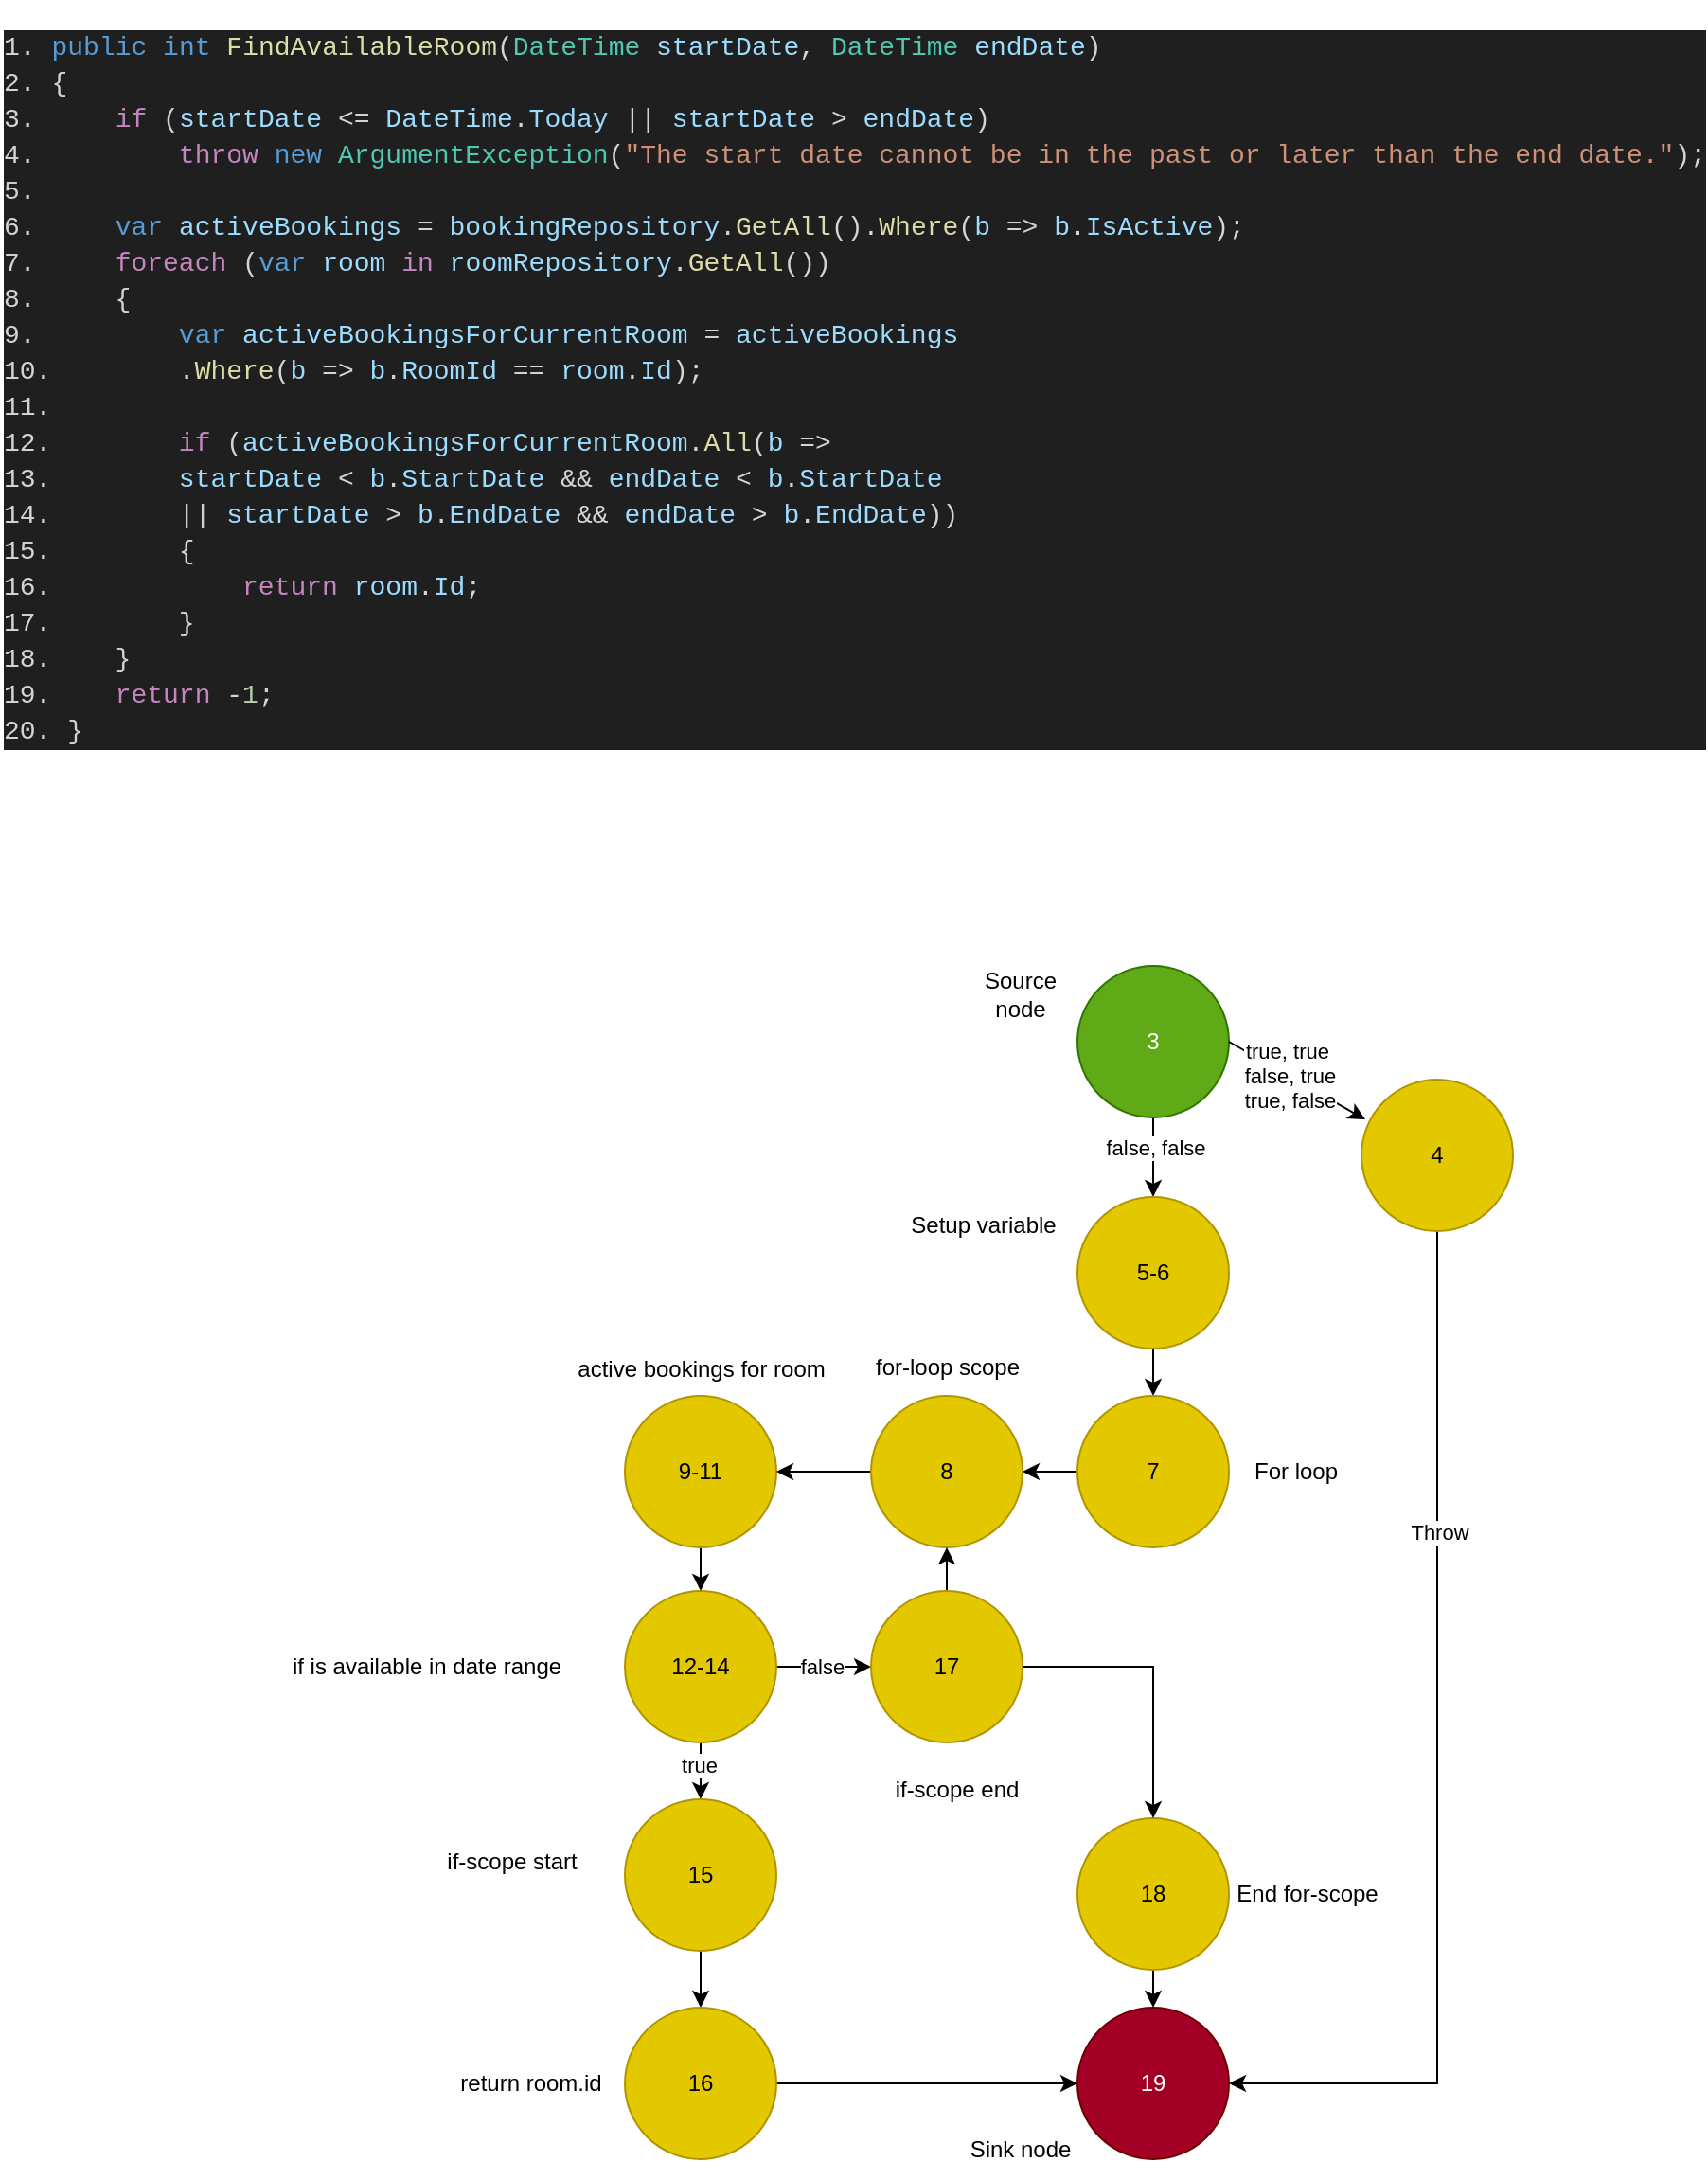 <mxfile version="24.7.17">
  <diagram name="Page-1" id="hPPU_WTvcmTJA77tPGqj">
    <mxGraphModel dx="1689" dy="1262" grid="1" gridSize="10" guides="1" tooltips="1" connect="1" arrows="1" fold="1" page="1" pageScale="1" pageWidth="827" pageHeight="1169" math="0" shadow="0">
      <root>
        <mxCell id="0" />
        <mxCell id="1" parent="0" />
        <mxCell id="euvRuUtSF2NpqYDCcF2F-1" value="&lt;br&gt;&lt;div style=&quot;background-color: rgb(31, 31, 31); font-family: Consolas, &amp;quot;Courier New&amp;quot;, monospace; font-weight: normal; font-size: 14px; line-height: 19px; white-space: pre;&quot;&gt;&lt;div style=&quot;&quot;&gt;&lt;font color=&quot;#d6d6d6&quot;&gt;1. &lt;/font&gt;&lt;span style=&quot;color: rgb(86, 156, 214);&quot;&gt;public&lt;/span&gt;&lt;span style=&quot;color: rgb(212, 212, 212);&quot;&gt; &lt;/span&gt;&lt;span style=&quot;color: rgb(86, 156, 214);&quot;&gt;int&lt;/span&gt;&lt;span style=&quot;color: rgb(212, 212, 212);&quot;&gt; &lt;/span&gt;&lt;span style=&quot;color: rgb(220, 220, 170);&quot;&gt;FindAvailableRoom&lt;/span&gt;&lt;span style=&quot;color: rgb(212, 212, 212);&quot;&gt;(&lt;/span&gt;&lt;span style=&quot;color: rgb(78, 201, 176);&quot;&gt;DateTime&lt;/span&gt;&lt;span style=&quot;color: rgb(212, 212, 212);&quot;&gt; &lt;/span&gt;&lt;span style=&quot;color: rgb(156, 220, 254);&quot;&gt;startDate&lt;/span&gt;&lt;span style=&quot;color: rgb(212, 212, 212);&quot;&gt;, &lt;/span&gt;&lt;span style=&quot;color: rgb(78, 201, 176);&quot;&gt;DateTime&lt;/span&gt;&lt;span style=&quot;color: rgb(212, 212, 212);&quot;&gt; &lt;/span&gt;&lt;span style=&quot;color: rgb(156, 220, 254);&quot;&gt;endDate&lt;/span&gt;&lt;span style=&quot;color: rgb(212, 212, 212);&quot;&gt;)&lt;/span&gt;&lt;/div&gt;&lt;div style=&quot;color: rgb(204, 204, 204);&quot;&gt;&lt;span style=&quot;color: #d4d4d4;&quot;&gt;2. {&lt;/span&gt;&lt;/div&gt;&lt;div style=&quot;color: rgb(204, 204, 204);&quot;&gt;&lt;span style=&quot;color: #d4d4d4;&quot;&gt;3. &amp;nbsp; &amp;nbsp; &lt;/span&gt;&lt;span style=&quot;color: #c586c0;&quot;&gt;if&lt;/span&gt;&lt;span style=&quot;color: #d4d4d4;&quot;&gt; (&lt;/span&gt;&lt;span style=&quot;color: #9cdcfe;&quot;&gt;startDate&lt;/span&gt;&lt;span style=&quot;color: #d4d4d4;&quot;&gt; &amp;lt;= &lt;/span&gt;&lt;span style=&quot;color: #9cdcfe;&quot;&gt;DateTime&lt;/span&gt;&lt;span style=&quot;color: #d4d4d4;&quot;&gt;.&lt;/span&gt;&lt;span style=&quot;color: #9cdcfe;&quot;&gt;Today&lt;/span&gt;&lt;span style=&quot;color: #d4d4d4;&quot;&gt; || &lt;/span&gt;&lt;span style=&quot;color: #9cdcfe;&quot;&gt;startDate&lt;/span&gt;&lt;span style=&quot;color: #d4d4d4;&quot;&gt; &amp;gt; &lt;/span&gt;&lt;span style=&quot;color: #9cdcfe;&quot;&gt;endDate&lt;/span&gt;&lt;span style=&quot;color: #d4d4d4;&quot;&gt;)&lt;/span&gt;&lt;/div&gt;&lt;div style=&quot;color: rgb(204, 204, 204);&quot;&gt;&lt;span style=&quot;color: #d4d4d4;&quot;&gt;4. &amp;nbsp; &amp;nbsp; &amp;nbsp; &amp;nbsp; &lt;/span&gt;&lt;span style=&quot;color: #c586c0;&quot;&gt;throw&lt;/span&gt;&lt;span style=&quot;color: #d4d4d4;&quot;&gt; &lt;/span&gt;&lt;span style=&quot;color: #569cd6;&quot;&gt;new&lt;/span&gt;&lt;span style=&quot;color: #d4d4d4;&quot;&gt; &lt;/span&gt;&lt;span style=&quot;color: #4ec9b0;&quot;&gt;ArgumentException&lt;/span&gt;&lt;span style=&quot;color: #d4d4d4;&quot;&gt;(&lt;/span&gt;&lt;span style=&quot;color: #ce9178;&quot;&gt;&quot;The start date cannot be in the past or later than the end date.&quot;&lt;/span&gt;&lt;span style=&quot;color: #d4d4d4;&quot;&gt;);&lt;/span&gt;&lt;/div&gt;&lt;font color=&quot;#cccccc&quot;&gt;5.&lt;br&gt;&lt;/font&gt;&lt;div style=&quot;color: rgb(204, 204, 204);&quot;&gt;&lt;span style=&quot;color: #d4d4d4;&quot;&gt;6. &amp;nbsp; &amp;nbsp; &lt;/span&gt;&lt;span style=&quot;color: #569cd6;&quot;&gt;var&lt;/span&gt;&lt;span style=&quot;color: #d4d4d4;&quot;&gt; &lt;/span&gt;&lt;span style=&quot;color: #9cdcfe;&quot;&gt;activeBookings&lt;/span&gt;&lt;span style=&quot;color: #d4d4d4;&quot;&gt; = &lt;/span&gt;&lt;span style=&quot;color: #9cdcfe;&quot;&gt;bookingRepository&lt;/span&gt;&lt;span style=&quot;color: #d4d4d4;&quot;&gt;.&lt;/span&gt;&lt;span style=&quot;color: #dcdcaa;&quot;&gt;GetAll&lt;/span&gt;&lt;span style=&quot;color: #d4d4d4;&quot;&gt;().&lt;/span&gt;&lt;span style=&quot;color: #dcdcaa;&quot;&gt;Where&lt;/span&gt;&lt;span style=&quot;color: #d4d4d4;&quot;&gt;(&lt;/span&gt;&lt;span style=&quot;color: #9cdcfe;&quot;&gt;b&lt;/span&gt;&lt;span style=&quot;color: #d4d4d4;&quot;&gt; =&amp;gt; &lt;/span&gt;&lt;span style=&quot;color: #9cdcfe;&quot;&gt;b&lt;/span&gt;&lt;span style=&quot;color: #d4d4d4;&quot;&gt;.&lt;/span&gt;&lt;span style=&quot;color: #9cdcfe;&quot;&gt;IsActive&lt;/span&gt;&lt;span style=&quot;color: #d4d4d4;&quot;&gt;);&lt;/span&gt;&lt;/div&gt;&lt;div style=&quot;color: rgb(204, 204, 204);&quot;&gt;&lt;span style=&quot;color: #d4d4d4;&quot;&gt;7. &amp;nbsp; &amp;nbsp; &lt;/span&gt;&lt;span style=&quot;color: #c586c0;&quot;&gt;foreach&lt;/span&gt;&lt;span style=&quot;color: #d4d4d4;&quot;&gt; (&lt;/span&gt;&lt;span style=&quot;color: #569cd6;&quot;&gt;var&lt;/span&gt;&lt;span style=&quot;color: #d4d4d4;&quot;&gt; &lt;/span&gt;&lt;span style=&quot;color: #9cdcfe;&quot;&gt;room&lt;/span&gt;&lt;span style=&quot;color: #d4d4d4;&quot;&gt; &lt;/span&gt;&lt;span style=&quot;color: #c586c0;&quot;&gt;in&lt;/span&gt;&lt;span style=&quot;color: #d4d4d4;&quot;&gt; &lt;/span&gt;&lt;span style=&quot;color: #9cdcfe;&quot;&gt;roomRepository&lt;/span&gt;&lt;span style=&quot;color: #d4d4d4;&quot;&gt;.&lt;/span&gt;&lt;span style=&quot;color: #dcdcaa;&quot;&gt;GetAll&lt;/span&gt;&lt;span style=&quot;color: #d4d4d4;&quot;&gt;())&lt;/span&gt;&lt;/div&gt;&lt;div style=&quot;color: rgb(204, 204, 204);&quot;&gt;&lt;span style=&quot;color: #d4d4d4;&quot;&gt;8. &amp;nbsp; &amp;nbsp; {&lt;/span&gt;&lt;/div&gt;&lt;div style=&quot;color: rgb(204, 204, 204);&quot;&gt;&lt;span style=&quot;color: #d4d4d4;&quot;&gt;9. &amp;nbsp; &amp;nbsp; &amp;nbsp; &amp;nbsp; &lt;/span&gt;&lt;span style=&quot;color: #569cd6;&quot;&gt;var&lt;/span&gt;&lt;span style=&quot;color: #d4d4d4;&quot;&gt; &lt;/span&gt;&lt;span style=&quot;color: #9cdcfe;&quot;&gt;activeBookingsForCurrentRoom&lt;/span&gt;&lt;span style=&quot;color: #d4d4d4;&quot;&gt; = &lt;/span&gt;&lt;span style=&quot;color: #9cdcfe;&quot;&gt;activeBookings&lt;/span&gt;&lt;/div&gt;&lt;div style=&quot;color: rgb(204, 204, 204);&quot;&gt;&lt;span style=&quot;color: #d4d4d4;&quot;&gt;10.&amp;nbsp; &amp;nbsp; &amp;nbsp; &amp;nbsp; .&lt;/span&gt;&lt;span style=&quot;color: #dcdcaa;&quot;&gt;Where&lt;/span&gt;&lt;span style=&quot;color: #d4d4d4;&quot;&gt;(&lt;/span&gt;&lt;span style=&quot;color: #9cdcfe;&quot;&gt;b&lt;/span&gt;&lt;span style=&quot;color: #d4d4d4;&quot;&gt; =&amp;gt; &lt;/span&gt;&lt;span style=&quot;color: #9cdcfe;&quot;&gt;b&lt;/span&gt;&lt;span style=&quot;color: #d4d4d4;&quot;&gt;.&lt;/span&gt;&lt;span style=&quot;color: #9cdcfe;&quot;&gt;RoomId&lt;/span&gt;&lt;span style=&quot;color: #d4d4d4;&quot;&gt; == &lt;/span&gt;&lt;span style=&quot;color: #9cdcfe;&quot;&gt;room&lt;/span&gt;&lt;span style=&quot;color: #d4d4d4;&quot;&gt;.&lt;/span&gt;&lt;span style=&quot;color: #9cdcfe;&quot;&gt;Id&lt;/span&gt;&lt;span style=&quot;color: #d4d4d4;&quot;&gt;);&lt;/span&gt;&lt;/div&gt;&lt;div style=&quot;color: rgb(204, 204, 204);&quot;&gt;&lt;span style=&quot;color: #d4d4d4;&quot;&gt;11.&amp;nbsp; &amp;nbsp; &amp;nbsp; &amp;nbsp; &lt;/span&gt;&lt;/div&gt;&lt;div style=&quot;color: rgb(204, 204, 204);&quot;&gt;&lt;span style=&quot;color: #d4d4d4;&quot;&gt;12.&amp;nbsp; &amp;nbsp; &amp;nbsp; &amp;nbsp; &lt;/span&gt;&lt;span style=&quot;color: #c586c0;&quot;&gt;if&lt;/span&gt;&lt;span style=&quot;color: #d4d4d4;&quot;&gt; (&lt;/span&gt;&lt;span style=&quot;color: #9cdcfe;&quot;&gt;activeBookingsForCurrentRoom&lt;/span&gt;&lt;span style=&quot;color: #d4d4d4;&quot;&gt;.&lt;/span&gt;&lt;span style=&quot;color: #dcdcaa;&quot;&gt;All&lt;/span&gt;&lt;span style=&quot;color: #d4d4d4;&quot;&gt;(&lt;/span&gt;&lt;span style=&quot;color: #9cdcfe;&quot;&gt;b&lt;/span&gt;&lt;span style=&quot;color: #d4d4d4;&quot;&gt; =&amp;gt; &lt;/span&gt;&lt;/div&gt;&lt;div style=&quot;color: rgb(204, 204, 204);&quot;&gt;&lt;span style=&quot;color: #d4d4d4;&quot;&gt;13.&amp;nbsp; &amp;nbsp; &amp;nbsp; &amp;nbsp; &lt;/span&gt;&lt;span style=&quot;color: #9cdcfe;&quot;&gt;startDate&lt;/span&gt;&lt;span style=&quot;color: #d4d4d4;&quot;&gt; &amp;lt; &lt;/span&gt;&lt;span style=&quot;color: #9cdcfe;&quot;&gt;b&lt;/span&gt;&lt;span style=&quot;color: #d4d4d4;&quot;&gt;.&lt;/span&gt;&lt;span style=&quot;color: #9cdcfe;&quot;&gt;StartDate&lt;/span&gt;&lt;span style=&quot;color: #d4d4d4;&quot;&gt; &amp;amp;&amp;amp; &lt;/span&gt;&lt;span style=&quot;color: #9cdcfe;&quot;&gt;endDate&lt;/span&gt;&lt;span style=&quot;color: #d4d4d4;&quot;&gt; &amp;lt; &lt;/span&gt;&lt;span style=&quot;color: #9cdcfe;&quot;&gt;b&lt;/span&gt;&lt;span style=&quot;color: #d4d4d4;&quot;&gt;.&lt;/span&gt;&lt;span style=&quot;color: #9cdcfe;&quot;&gt;StartDate&lt;/span&gt;&lt;span style=&quot;color: #d4d4d4;&quot;&gt; &lt;/span&gt;&lt;/div&gt;&lt;div style=&quot;color: rgb(204, 204, 204);&quot;&gt;&lt;span style=&quot;color: #d4d4d4;&quot;&gt;14.&amp;nbsp; &amp;nbsp; &amp;nbsp; &amp;nbsp; || &lt;/span&gt;&lt;span style=&quot;color: #9cdcfe;&quot;&gt;startDate&lt;/span&gt;&lt;span style=&quot;color: #d4d4d4;&quot;&gt; &amp;gt; &lt;/span&gt;&lt;span style=&quot;color: #9cdcfe;&quot;&gt;b&lt;/span&gt;&lt;span style=&quot;color: #d4d4d4;&quot;&gt;.&lt;/span&gt;&lt;span style=&quot;color: #9cdcfe;&quot;&gt;EndDate&lt;/span&gt;&lt;span style=&quot;color: #d4d4d4;&quot;&gt; &amp;amp;&amp;amp; &lt;/span&gt;&lt;span style=&quot;color: #9cdcfe;&quot;&gt;endDate&lt;/span&gt;&lt;span style=&quot;color: #d4d4d4;&quot;&gt; &amp;gt; &lt;/span&gt;&lt;span style=&quot;color: #9cdcfe;&quot;&gt;b&lt;/span&gt;&lt;span style=&quot;color: #d4d4d4;&quot;&gt;.&lt;/span&gt;&lt;span style=&quot;color: #9cdcfe;&quot;&gt;EndDate&lt;/span&gt;&lt;span style=&quot;color: #d4d4d4;&quot;&gt;))&lt;/span&gt;&lt;/div&gt;&lt;div style=&quot;color: rgb(204, 204, 204);&quot;&gt;&lt;span style=&quot;color: #d4d4d4;&quot;&gt;15.&amp;nbsp; &amp;nbsp; &amp;nbsp; &amp;nbsp; {&lt;/span&gt;&lt;/div&gt;&lt;div style=&quot;color: rgb(204, 204, 204);&quot;&gt;&lt;span style=&quot;color: #d4d4d4;&quot;&gt;16.&amp;nbsp; &amp;nbsp; &amp;nbsp; &amp;nbsp; &amp;nbsp; &amp;nbsp; &lt;/span&gt;&lt;span style=&quot;color: #c586c0;&quot;&gt;return&lt;/span&gt;&lt;span style=&quot;color: #d4d4d4;&quot;&gt; &lt;/span&gt;&lt;span style=&quot;color: #9cdcfe;&quot;&gt;room&lt;/span&gt;&lt;span style=&quot;color: #d4d4d4;&quot;&gt;.&lt;/span&gt;&lt;span style=&quot;color: #9cdcfe;&quot;&gt;Id&lt;/span&gt;&lt;span style=&quot;color: #d4d4d4;&quot;&gt;;&lt;/span&gt;&lt;/div&gt;&lt;div style=&quot;color: rgb(204, 204, 204);&quot;&gt;&lt;span style=&quot;color: #d4d4d4;&quot;&gt;17.&amp;nbsp; &amp;nbsp; &amp;nbsp; &amp;nbsp; }&lt;/span&gt;&lt;/div&gt;&lt;div style=&quot;color: rgb(204, 204, 204);&quot;&gt;&lt;span style=&quot;color: #d4d4d4;&quot;&gt;18.&amp;nbsp; &amp;nbsp; }&lt;/span&gt;&lt;/div&gt;&lt;div style=&quot;color: rgb(204, 204, 204);&quot;&gt;&lt;span style=&quot;color: #d4d4d4;&quot;&gt;19.&amp;nbsp; &amp;nbsp; &lt;/span&gt;&lt;span style=&quot;color: #c586c0;&quot;&gt;return&lt;/span&gt;&lt;span style=&quot;color: #d4d4d4;&quot;&gt; -&lt;/span&gt;&lt;span style=&quot;color: #b5cea8;&quot;&gt;1&lt;/span&gt;&lt;span style=&quot;color: #d4d4d4;&quot;&gt;;&lt;/span&gt;&lt;/div&gt;&lt;div style=&quot;color: rgb(204, 204, 204);&quot;&gt;&lt;span style=&quot;color: #d4d4d4;&quot;&gt;20. }&lt;/span&gt;&lt;/div&gt;&lt;/div&gt;&lt;div&gt;&lt;br/&gt;&lt;/div&gt;" style="text;html=1;align=left;verticalAlign=middle;whiteSpace=wrap;rounded=0;" vertex="1" parent="1">
          <mxGeometry y="190" width="60" height="30" as="geometry" />
        </mxCell>
        <mxCell id="euvRuUtSF2NpqYDCcF2F-17" style="edgeStyle=orthogonalEdgeStyle;rounded=0;orthogonalLoop=1;jettySize=auto;html=1;exitX=0.5;exitY=1;exitDx=0;exitDy=0;entryX=0.5;entryY=0;entryDx=0;entryDy=0;" edge="1" parent="1" source="euvRuUtSF2NpqYDCcF2F-19" target="euvRuUtSF2NpqYDCcF2F-27">
          <mxGeometry relative="1" as="geometry" />
        </mxCell>
        <mxCell id="euvRuUtSF2NpqYDCcF2F-18" value="false, false" style="edgeLabel;html=1;align=center;verticalAlign=middle;resizable=0;points=[];" vertex="1" connectable="0" parent="euvRuUtSF2NpqYDCcF2F-17">
          <mxGeometry x="-0.267" y="1" relative="1" as="geometry">
            <mxPoint as="offset" />
          </mxGeometry>
        </mxCell>
        <mxCell id="euvRuUtSF2NpqYDCcF2F-19" value="3" style="ellipse;whiteSpace=wrap;html=1;aspect=fixed;fillColor=#60a917;fontColor=#ffffff;strokeColor=#2D7600;" vertex="1" parent="1">
          <mxGeometry x="569" y="510" width="80" height="80" as="geometry" />
        </mxCell>
        <mxCell id="euvRuUtSF2NpqYDCcF2F-20" value="19" style="ellipse;whiteSpace=wrap;html=1;aspect=fixed;fillColor=#a20025;fontColor=#ffffff;strokeColor=#6F0000;" vertex="1" parent="1">
          <mxGeometry x="569" y="1060" width="80" height="80" as="geometry" />
        </mxCell>
        <mxCell id="euvRuUtSF2NpqYDCcF2F-21" value="Source node" style="text;html=1;align=center;verticalAlign=middle;whiteSpace=wrap;rounded=0;" vertex="1" parent="1">
          <mxGeometry x="509" y="510" width="60" height="30" as="geometry" />
        </mxCell>
        <mxCell id="euvRuUtSF2NpqYDCcF2F-22" value="Sink node" style="text;html=1;align=center;verticalAlign=middle;whiteSpace=wrap;rounded=0;" vertex="1" parent="1">
          <mxGeometry x="509" y="1120" width="60" height="30" as="geometry" />
        </mxCell>
        <mxCell id="euvRuUtSF2NpqYDCcF2F-23" style="edgeStyle=orthogonalEdgeStyle;rounded=0;orthogonalLoop=1;jettySize=auto;html=1;exitX=0.5;exitY=1;exitDx=0;exitDy=0;entryX=1;entryY=0.5;entryDx=0;entryDy=0;" edge="1" parent="1" source="euvRuUtSF2NpqYDCcF2F-25" target="euvRuUtSF2NpqYDCcF2F-20">
          <mxGeometry relative="1" as="geometry" />
        </mxCell>
        <mxCell id="euvRuUtSF2NpqYDCcF2F-24" value="Throw" style="edgeLabel;html=1;align=center;verticalAlign=middle;resizable=0;points=[];" vertex="1" connectable="0" parent="euvRuUtSF2NpqYDCcF2F-23">
          <mxGeometry x="-0.432" y="1" relative="1" as="geometry">
            <mxPoint as="offset" />
          </mxGeometry>
        </mxCell>
        <mxCell id="euvRuUtSF2NpqYDCcF2F-25" value="4" style="ellipse;whiteSpace=wrap;html=1;aspect=fixed;fillColor=#e3c800;fontColor=#000000;strokeColor=#B09500;" vertex="1" parent="1">
          <mxGeometry x="719" y="570" width="80" height="80" as="geometry" />
        </mxCell>
        <mxCell id="euvRuUtSF2NpqYDCcF2F-26" style="edgeStyle=orthogonalEdgeStyle;rounded=0;orthogonalLoop=1;jettySize=auto;html=1;exitX=0.5;exitY=1;exitDx=0;exitDy=0;entryX=0.5;entryY=0;entryDx=0;entryDy=0;" edge="1" parent="1" source="euvRuUtSF2NpqYDCcF2F-27" target="euvRuUtSF2NpqYDCcF2F-30">
          <mxGeometry relative="1" as="geometry" />
        </mxCell>
        <mxCell id="euvRuUtSF2NpqYDCcF2F-27" value="5-6" style="ellipse;whiteSpace=wrap;html=1;aspect=fixed;fillColor=#e3c800;fontColor=#000000;strokeColor=#B09500;" vertex="1" parent="1">
          <mxGeometry x="569" y="632" width="80" height="80" as="geometry" />
        </mxCell>
        <mxCell id="euvRuUtSF2NpqYDCcF2F-44" style="edgeStyle=orthogonalEdgeStyle;rounded=0;orthogonalLoop=1;jettySize=auto;html=1;exitX=0;exitY=0.5;exitDx=0;exitDy=0;entryX=1;entryY=0.5;entryDx=0;entryDy=0;" edge="1" parent="1" source="euvRuUtSF2NpqYDCcF2F-30" target="euvRuUtSF2NpqYDCcF2F-42">
          <mxGeometry relative="1" as="geometry" />
        </mxCell>
        <mxCell id="euvRuUtSF2NpqYDCcF2F-30" value="7" style="ellipse;whiteSpace=wrap;html=1;aspect=fixed;fillColor=#e3c800;fontColor=#000000;strokeColor=#B09500;" vertex="1" parent="1">
          <mxGeometry x="569" y="737" width="80" height="80" as="geometry" />
        </mxCell>
        <mxCell id="euvRuUtSF2NpqYDCcF2F-31" value="" style="endArrow=classic;html=1;rounded=0;exitX=1;exitY=0.5;exitDx=0;exitDy=0;entryX=0.025;entryY=0.263;entryDx=0;entryDy=0;entryPerimeter=0;" edge="1" parent="1" source="euvRuUtSF2NpqYDCcF2F-19" target="euvRuUtSF2NpqYDCcF2F-25">
          <mxGeometry width="50" height="50" relative="1" as="geometry">
            <mxPoint x="689" y="520" as="sourcePoint" />
            <mxPoint x="739" y="470" as="targetPoint" />
          </mxGeometry>
        </mxCell>
        <mxCell id="euvRuUtSF2NpqYDCcF2F-32" value="true, true&amp;nbsp;&lt;div&gt;false, true&lt;/div&gt;&lt;div&gt;true, false&lt;/div&gt;" style="edgeLabel;html=1;align=center;verticalAlign=middle;resizable=0;points=[];" vertex="1" connectable="0" parent="euvRuUtSF2NpqYDCcF2F-31">
          <mxGeometry x="-0.147" y="1" relative="1" as="geometry">
            <mxPoint y="1" as="offset" />
          </mxGeometry>
        </mxCell>
        <mxCell id="euvRuUtSF2NpqYDCcF2F-33" value="Setup variable" style="text;html=1;align=center;verticalAlign=middle;resizable=0;points=[];autosize=1;strokeColor=none;fillColor=none;" vertex="1" parent="1">
          <mxGeometry x="469" y="632" width="100" height="30" as="geometry" />
        </mxCell>
        <mxCell id="euvRuUtSF2NpqYDCcF2F-39" style="edgeStyle=orthogonalEdgeStyle;rounded=0;orthogonalLoop=1;jettySize=auto;html=1;exitX=0.5;exitY=1;exitDx=0;exitDy=0;entryX=0.5;entryY=0;entryDx=0;entryDy=0;" edge="1" parent="1" source="euvRuUtSF2NpqYDCcF2F-35" target="euvRuUtSF2NpqYDCcF2F-20">
          <mxGeometry relative="1" as="geometry" />
        </mxCell>
        <mxCell id="euvRuUtSF2NpqYDCcF2F-52" style="edgeStyle=orthogonalEdgeStyle;rounded=0;orthogonalLoop=1;jettySize=auto;html=1;exitX=0.5;exitY=0;exitDx=0;exitDy=0;" edge="1" parent="1" source="euvRuUtSF2NpqYDCcF2F-35">
          <mxGeometry relative="1" as="geometry">
            <mxPoint x="609.222" y="959.667" as="targetPoint" />
          </mxGeometry>
        </mxCell>
        <mxCell id="euvRuUtSF2NpqYDCcF2F-35" value="18" style="ellipse;whiteSpace=wrap;html=1;aspect=fixed;fillColor=#e3c800;fontColor=#000000;strokeColor=#B09500;" vertex="1" parent="1">
          <mxGeometry x="569" y="960" width="80" height="80" as="geometry" />
        </mxCell>
        <mxCell id="euvRuUtSF2NpqYDCcF2F-38" value="End for-scope" style="text;html=1;align=center;verticalAlign=middle;resizable=0;points=[];autosize=1;strokeColor=none;fillColor=none;" vertex="1" parent="1">
          <mxGeometry x="640" y="985" width="100" height="30" as="geometry" />
        </mxCell>
        <mxCell id="euvRuUtSF2NpqYDCcF2F-60" style="edgeStyle=orthogonalEdgeStyle;rounded=0;orthogonalLoop=1;jettySize=auto;html=1;exitX=0.5;exitY=1;exitDx=0;exitDy=0;entryX=0.5;entryY=0;entryDx=0;entryDy=0;" edge="1" parent="1" source="euvRuUtSF2NpqYDCcF2F-40" target="euvRuUtSF2NpqYDCcF2F-47">
          <mxGeometry relative="1" as="geometry" />
        </mxCell>
        <mxCell id="euvRuUtSF2NpqYDCcF2F-40" value="9-11" style="ellipse;whiteSpace=wrap;html=1;aspect=fixed;fillColor=#e3c800;fontColor=#000000;strokeColor=#B09500;" vertex="1" parent="1">
          <mxGeometry x="330" y="737" width="80" height="80" as="geometry" />
        </mxCell>
        <mxCell id="euvRuUtSF2NpqYDCcF2F-41" value="For loop" style="text;html=1;align=center;verticalAlign=middle;resizable=0;points=[];autosize=1;strokeColor=none;fillColor=none;" vertex="1" parent="1">
          <mxGeometry x="649" y="762" width="70" height="30" as="geometry" />
        </mxCell>
        <mxCell id="euvRuUtSF2NpqYDCcF2F-46" style="edgeStyle=orthogonalEdgeStyle;rounded=0;orthogonalLoop=1;jettySize=auto;html=1;exitX=0;exitY=0.5;exitDx=0;exitDy=0;entryX=1;entryY=0.5;entryDx=0;entryDy=0;" edge="1" parent="1" source="euvRuUtSF2NpqYDCcF2F-42" target="euvRuUtSF2NpqYDCcF2F-40">
          <mxGeometry relative="1" as="geometry" />
        </mxCell>
        <mxCell id="euvRuUtSF2NpqYDCcF2F-42" value="8" style="ellipse;whiteSpace=wrap;html=1;aspect=fixed;fillColor=#e3c800;fontColor=#000000;strokeColor=#B09500;" vertex="1" parent="1">
          <mxGeometry x="460" y="737" width="80" height="80" as="geometry" />
        </mxCell>
        <mxCell id="euvRuUtSF2NpqYDCcF2F-43" value="for-loop scope" style="text;html=1;align=center;verticalAlign=middle;resizable=0;points=[];autosize=1;strokeColor=none;fillColor=none;" vertex="1" parent="1">
          <mxGeometry x="450" y="707" width="100" height="30" as="geometry" />
        </mxCell>
        <mxCell id="euvRuUtSF2NpqYDCcF2F-45" value="active bookings for room" style="text;html=1;align=center;verticalAlign=middle;resizable=0;points=[];autosize=1;strokeColor=none;fillColor=none;" vertex="1" parent="1">
          <mxGeometry x="295" y="708" width="150" height="30" as="geometry" />
        </mxCell>
        <mxCell id="euvRuUtSF2NpqYDCcF2F-54" style="edgeStyle=orthogonalEdgeStyle;rounded=0;orthogonalLoop=1;jettySize=auto;html=1;exitX=1;exitY=0.5;exitDx=0;exitDy=0;entryX=0;entryY=0.5;entryDx=0;entryDy=0;" edge="1" parent="1" source="euvRuUtSF2NpqYDCcF2F-47" target="euvRuUtSF2NpqYDCcF2F-51">
          <mxGeometry relative="1" as="geometry" />
        </mxCell>
        <mxCell id="euvRuUtSF2NpqYDCcF2F-55" value="false" style="edgeLabel;html=1;align=center;verticalAlign=middle;resizable=0;points=[];" vertex="1" connectable="0" parent="euvRuUtSF2NpqYDCcF2F-54">
          <mxGeometry x="-0.053" relative="1" as="geometry">
            <mxPoint as="offset" />
          </mxGeometry>
        </mxCell>
        <mxCell id="euvRuUtSF2NpqYDCcF2F-56" style="edgeStyle=orthogonalEdgeStyle;rounded=0;orthogonalLoop=1;jettySize=auto;html=1;exitX=0.5;exitY=1;exitDx=0;exitDy=0;entryX=0.5;entryY=0;entryDx=0;entryDy=0;" edge="1" parent="1" source="euvRuUtSF2NpqYDCcF2F-47" target="euvRuUtSF2NpqYDCcF2F-49">
          <mxGeometry relative="1" as="geometry" />
        </mxCell>
        <mxCell id="euvRuUtSF2NpqYDCcF2F-57" value="true" style="edgeLabel;html=1;align=center;verticalAlign=middle;resizable=0;points=[];" vertex="1" connectable="0" parent="euvRuUtSF2NpqYDCcF2F-56">
          <mxGeometry x="-0.232" y="-1" relative="1" as="geometry">
            <mxPoint as="offset" />
          </mxGeometry>
        </mxCell>
        <mxCell id="euvRuUtSF2NpqYDCcF2F-47" value="12-14" style="ellipse;whiteSpace=wrap;html=1;aspect=fixed;fillColor=#e3c800;fontColor=#000000;strokeColor=#B09500;" vertex="1" parent="1">
          <mxGeometry x="330" y="840" width="80" height="80" as="geometry" />
        </mxCell>
        <mxCell id="euvRuUtSF2NpqYDCcF2F-48" value="if is available in date range" style="text;html=1;align=center;verticalAlign=middle;resizable=0;points=[];autosize=1;strokeColor=none;fillColor=none;" vertex="1" parent="1">
          <mxGeometry x="140" y="865" width="170" height="30" as="geometry" />
        </mxCell>
        <mxCell id="euvRuUtSF2NpqYDCcF2F-58" style="edgeStyle=orthogonalEdgeStyle;rounded=0;orthogonalLoop=1;jettySize=auto;html=1;exitX=0.5;exitY=1;exitDx=0;exitDy=0;entryX=0.5;entryY=0;entryDx=0;entryDy=0;" edge="1" parent="1" source="euvRuUtSF2NpqYDCcF2F-49" target="euvRuUtSF2NpqYDCcF2F-50">
          <mxGeometry relative="1" as="geometry" />
        </mxCell>
        <mxCell id="euvRuUtSF2NpqYDCcF2F-49" value="15" style="ellipse;whiteSpace=wrap;html=1;aspect=fixed;fillColor=#e3c800;fontColor=#000000;strokeColor=#B09500;" vertex="1" parent="1">
          <mxGeometry x="330" y="950" width="80" height="80" as="geometry" />
        </mxCell>
        <mxCell id="euvRuUtSF2NpqYDCcF2F-59" style="edgeStyle=orthogonalEdgeStyle;rounded=0;orthogonalLoop=1;jettySize=auto;html=1;exitX=1;exitY=0.5;exitDx=0;exitDy=0;entryX=0;entryY=0.5;entryDx=0;entryDy=0;" edge="1" parent="1" source="euvRuUtSF2NpqYDCcF2F-50" target="euvRuUtSF2NpqYDCcF2F-20">
          <mxGeometry relative="1" as="geometry" />
        </mxCell>
        <mxCell id="euvRuUtSF2NpqYDCcF2F-50" value="16" style="ellipse;whiteSpace=wrap;html=1;aspect=fixed;fillColor=#e3c800;fontColor=#000000;strokeColor=#B09500;" vertex="1" parent="1">
          <mxGeometry x="330" y="1060" width="80" height="80" as="geometry" />
        </mxCell>
        <mxCell id="euvRuUtSF2NpqYDCcF2F-53" style="edgeStyle=orthogonalEdgeStyle;rounded=0;orthogonalLoop=1;jettySize=auto;html=1;exitX=1;exitY=0.5;exitDx=0;exitDy=0;entryX=0.5;entryY=0;entryDx=0;entryDy=0;" edge="1" parent="1" source="euvRuUtSF2NpqYDCcF2F-51" target="euvRuUtSF2NpqYDCcF2F-35">
          <mxGeometry relative="1" as="geometry" />
        </mxCell>
        <mxCell id="euvRuUtSF2NpqYDCcF2F-64" style="edgeStyle=orthogonalEdgeStyle;rounded=0;orthogonalLoop=1;jettySize=auto;html=1;exitX=0.5;exitY=0;exitDx=0;exitDy=0;entryX=0.5;entryY=1;entryDx=0;entryDy=0;" edge="1" parent="1" source="euvRuUtSF2NpqYDCcF2F-51" target="euvRuUtSF2NpqYDCcF2F-42">
          <mxGeometry relative="1" as="geometry" />
        </mxCell>
        <mxCell id="euvRuUtSF2NpqYDCcF2F-51" value="17" style="ellipse;whiteSpace=wrap;html=1;aspect=fixed;fillColor=#e3c800;fontColor=#000000;strokeColor=#B09500;" vertex="1" parent="1">
          <mxGeometry x="460" y="840" width="80" height="80" as="geometry" />
        </mxCell>
        <mxCell id="euvRuUtSF2NpqYDCcF2F-61" value="return room.id" style="text;html=1;align=center;verticalAlign=middle;resizable=0;points=[];autosize=1;strokeColor=none;fillColor=none;" vertex="1" parent="1">
          <mxGeometry x="230" y="1085" width="100" height="30" as="geometry" />
        </mxCell>
        <mxCell id="euvRuUtSF2NpqYDCcF2F-62" value="if-scope start" style="text;html=1;align=center;verticalAlign=middle;resizable=0;points=[];autosize=1;strokeColor=none;fillColor=none;" vertex="1" parent="1">
          <mxGeometry x="225" y="968" width="90" height="30" as="geometry" />
        </mxCell>
        <mxCell id="euvRuUtSF2NpqYDCcF2F-63" value="if-scope end" style="text;html=1;align=center;verticalAlign=middle;resizable=0;points=[];autosize=1;strokeColor=none;fillColor=none;" vertex="1" parent="1">
          <mxGeometry x="460" y="930" width="90" height="30" as="geometry" />
        </mxCell>
      </root>
    </mxGraphModel>
  </diagram>
</mxfile>
